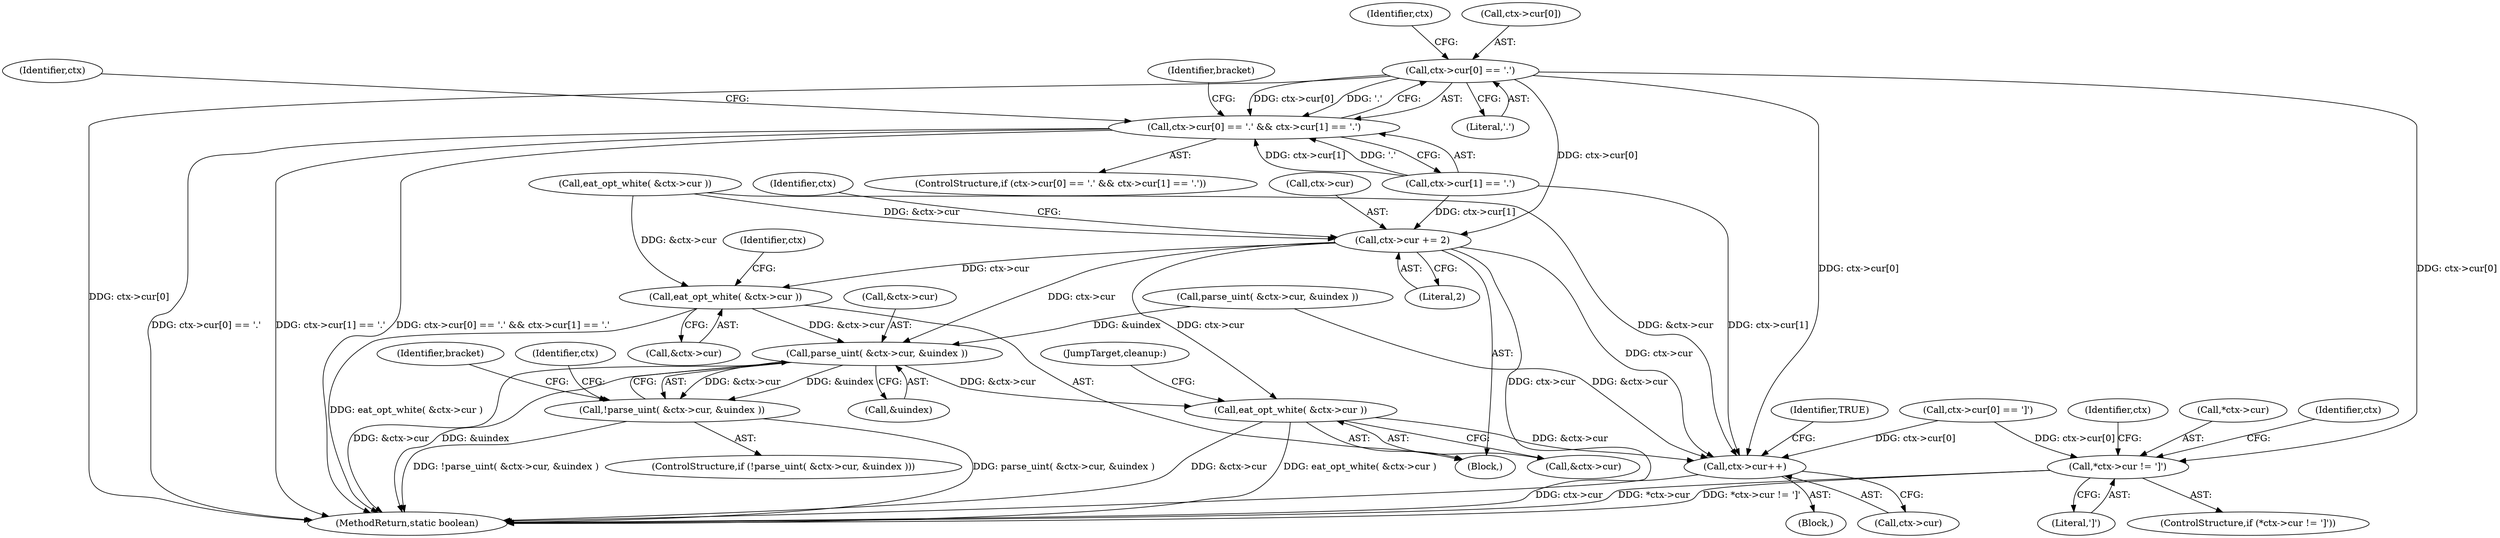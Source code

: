 digraph "0_virglrenderer_e534b51ca3c3cd25f3990589932a9ed711c59b27@array" {
"1001215" [label="(Call,ctx->cur[0] == '.')"];
"1001214" [label="(Call,ctx->cur[0] == '.' && ctx->cur[1] == '.')"];
"1001231" [label="(Call,ctx->cur += 2)"];
"1001236" [label="(Call,eat_opt_white( &ctx->cur ))"];
"1001243" [label="(Call,parse_uint( &ctx->cur, &uindex ))"];
"1001242" [label="(Call,!parse_uint( &ctx->cur, &uindex ))"];
"1001263" [label="(Call,eat_opt_white( &ctx->cur ))"];
"1001291" [label="(Call,ctx->cur++)"];
"1001279" [label="(Call,*ctx->cur != ']')"];
"1001225" [label="(Identifier,ctx)"];
"1001222" [label="(Call,ctx->cur[1] == '.')"];
"1001287" [label="(Identifier,ctx)"];
"1001236" [label="(Call,eat_opt_white( &ctx->cur ))"];
"1001243" [label="(Call,parse_uint( &ctx->cur, &uindex ))"];
"1001284" [label="(Literal,']')"];
"1001235" [label="(Literal,2)"];
"1001231" [label="(Call,ctx->cur += 2)"];
"1001239" [label="(Identifier,ctx)"];
"1001216" [label="(Call,ctx->cur[0])"];
"1001252" [label="(Identifier,ctx)"];
"1001258" [label="(Identifier,bracket)"];
"1001215" [label="(Call,ctx->cur[0] == '.')"];
"1001278" [label="(ControlStructure,if (*ctx->cur != ']'))"];
"1001291" [label="(Call,ctx->cur++)"];
"1004155" [label="(MethodReturn,static boolean)"];
"1001208" [label="(Call,eat_opt_white( &ctx->cur ))"];
"1001246" [label="(Identifier,ctx)"];
"1001232" [label="(Call,ctx->cur)"];
"1001280" [label="(Call,*ctx->cur)"];
"1001248" [label="(Call,&uindex)"];
"1001146" [label="(Block,)"];
"1001213" [label="(ControlStructure,if (ctx->cur[0] == '.' && ctx->cur[1] == '.'))"];
"1001233" [label="(Identifier,ctx)"];
"1001264" [label="(Call,&ctx->cur)"];
"1001293" [label="(Identifier,ctx)"];
"1001237" [label="(Call,&ctx->cur)"];
"1001277" [label="(JumpTarget,cleanup:)"];
"1001296" [label="(Identifier,TRUE)"];
"1001272" [label="(Identifier,bracket)"];
"1001244" [label="(Call,&ctx->cur)"];
"1001263" [label="(Call,eat_opt_white( &ctx->cur ))"];
"1001160" [label="(Call,parse_uint( &ctx->cur, &uindex ))"];
"1001170" [label="(Call,ctx->cur[0] == ']')"];
"1001279" [label="(Call,*ctx->cur != ']')"];
"1001242" [label="(Call,!parse_uint( &ctx->cur, &uindex ))"];
"1001241" [label="(ControlStructure,if (!parse_uint( &ctx->cur, &uindex )))"];
"1001214" [label="(Call,ctx->cur[0] == '.' && ctx->cur[1] == '.')"];
"1001229" [label="(Block,)"];
"1001292" [label="(Call,ctx->cur)"];
"1001221" [label="(Literal,'.')"];
"1001215" -> "1001214"  [label="AST: "];
"1001215" -> "1001221"  [label="CFG: "];
"1001216" -> "1001215"  [label="AST: "];
"1001221" -> "1001215"  [label="AST: "];
"1001225" -> "1001215"  [label="CFG: "];
"1001214" -> "1001215"  [label="CFG: "];
"1001215" -> "1004155"  [label="DDG: ctx->cur[0]"];
"1001215" -> "1001214"  [label="DDG: ctx->cur[0]"];
"1001215" -> "1001214"  [label="DDG: '.'"];
"1001215" -> "1001231"  [label="DDG: ctx->cur[0]"];
"1001215" -> "1001279"  [label="DDG: ctx->cur[0]"];
"1001215" -> "1001291"  [label="DDG: ctx->cur[0]"];
"1001214" -> "1001213"  [label="AST: "];
"1001214" -> "1001222"  [label="CFG: "];
"1001222" -> "1001214"  [label="AST: "];
"1001233" -> "1001214"  [label="CFG: "];
"1001272" -> "1001214"  [label="CFG: "];
"1001214" -> "1004155"  [label="DDG: ctx->cur[0] == '.'"];
"1001214" -> "1004155"  [label="DDG: ctx->cur[0] == '.' && ctx->cur[1] == '.'"];
"1001214" -> "1004155"  [label="DDG: ctx->cur[1] == '.'"];
"1001222" -> "1001214"  [label="DDG: ctx->cur[1]"];
"1001222" -> "1001214"  [label="DDG: '.'"];
"1001231" -> "1001229"  [label="AST: "];
"1001231" -> "1001235"  [label="CFG: "];
"1001232" -> "1001231"  [label="AST: "];
"1001235" -> "1001231"  [label="AST: "];
"1001239" -> "1001231"  [label="CFG: "];
"1001231" -> "1004155"  [label="DDG: ctx->cur"];
"1001222" -> "1001231"  [label="DDG: ctx->cur[1]"];
"1001208" -> "1001231"  [label="DDG: &ctx->cur"];
"1001231" -> "1001236"  [label="DDG: ctx->cur"];
"1001231" -> "1001243"  [label="DDG: ctx->cur"];
"1001231" -> "1001263"  [label="DDG: ctx->cur"];
"1001231" -> "1001291"  [label="DDG: ctx->cur"];
"1001236" -> "1001229"  [label="AST: "];
"1001236" -> "1001237"  [label="CFG: "];
"1001237" -> "1001236"  [label="AST: "];
"1001246" -> "1001236"  [label="CFG: "];
"1001236" -> "1004155"  [label="DDG: eat_opt_white( &ctx->cur )"];
"1001208" -> "1001236"  [label="DDG: &ctx->cur"];
"1001236" -> "1001243"  [label="DDG: &ctx->cur"];
"1001243" -> "1001242"  [label="AST: "];
"1001243" -> "1001248"  [label="CFG: "];
"1001244" -> "1001243"  [label="AST: "];
"1001248" -> "1001243"  [label="AST: "];
"1001242" -> "1001243"  [label="CFG: "];
"1001243" -> "1004155"  [label="DDG: &ctx->cur"];
"1001243" -> "1004155"  [label="DDG: &uindex"];
"1001243" -> "1001242"  [label="DDG: &ctx->cur"];
"1001243" -> "1001242"  [label="DDG: &uindex"];
"1001160" -> "1001243"  [label="DDG: &uindex"];
"1001243" -> "1001263"  [label="DDG: &ctx->cur"];
"1001242" -> "1001241"  [label="AST: "];
"1001252" -> "1001242"  [label="CFG: "];
"1001258" -> "1001242"  [label="CFG: "];
"1001242" -> "1004155"  [label="DDG: parse_uint( &ctx->cur, &uindex )"];
"1001242" -> "1004155"  [label="DDG: !parse_uint( &ctx->cur, &uindex )"];
"1001263" -> "1001229"  [label="AST: "];
"1001263" -> "1001264"  [label="CFG: "];
"1001264" -> "1001263"  [label="AST: "];
"1001277" -> "1001263"  [label="CFG: "];
"1001263" -> "1004155"  [label="DDG: eat_opt_white( &ctx->cur )"];
"1001263" -> "1004155"  [label="DDG: &ctx->cur"];
"1001263" -> "1001291"  [label="DDG: &ctx->cur"];
"1001291" -> "1001146"  [label="AST: "];
"1001291" -> "1001292"  [label="CFG: "];
"1001292" -> "1001291"  [label="AST: "];
"1001296" -> "1001291"  [label="CFG: "];
"1001291" -> "1004155"  [label="DDG: ctx->cur"];
"1001222" -> "1001291"  [label="DDG: ctx->cur[1]"];
"1001208" -> "1001291"  [label="DDG: &ctx->cur"];
"1001160" -> "1001291"  [label="DDG: &ctx->cur"];
"1001170" -> "1001291"  [label="DDG: ctx->cur[0]"];
"1001279" -> "1001278"  [label="AST: "];
"1001279" -> "1001284"  [label="CFG: "];
"1001280" -> "1001279"  [label="AST: "];
"1001284" -> "1001279"  [label="AST: "];
"1001287" -> "1001279"  [label="CFG: "];
"1001293" -> "1001279"  [label="CFG: "];
"1001279" -> "1004155"  [label="DDG: *ctx->cur"];
"1001279" -> "1004155"  [label="DDG: *ctx->cur != ']'"];
"1001170" -> "1001279"  [label="DDG: ctx->cur[0]"];
}
